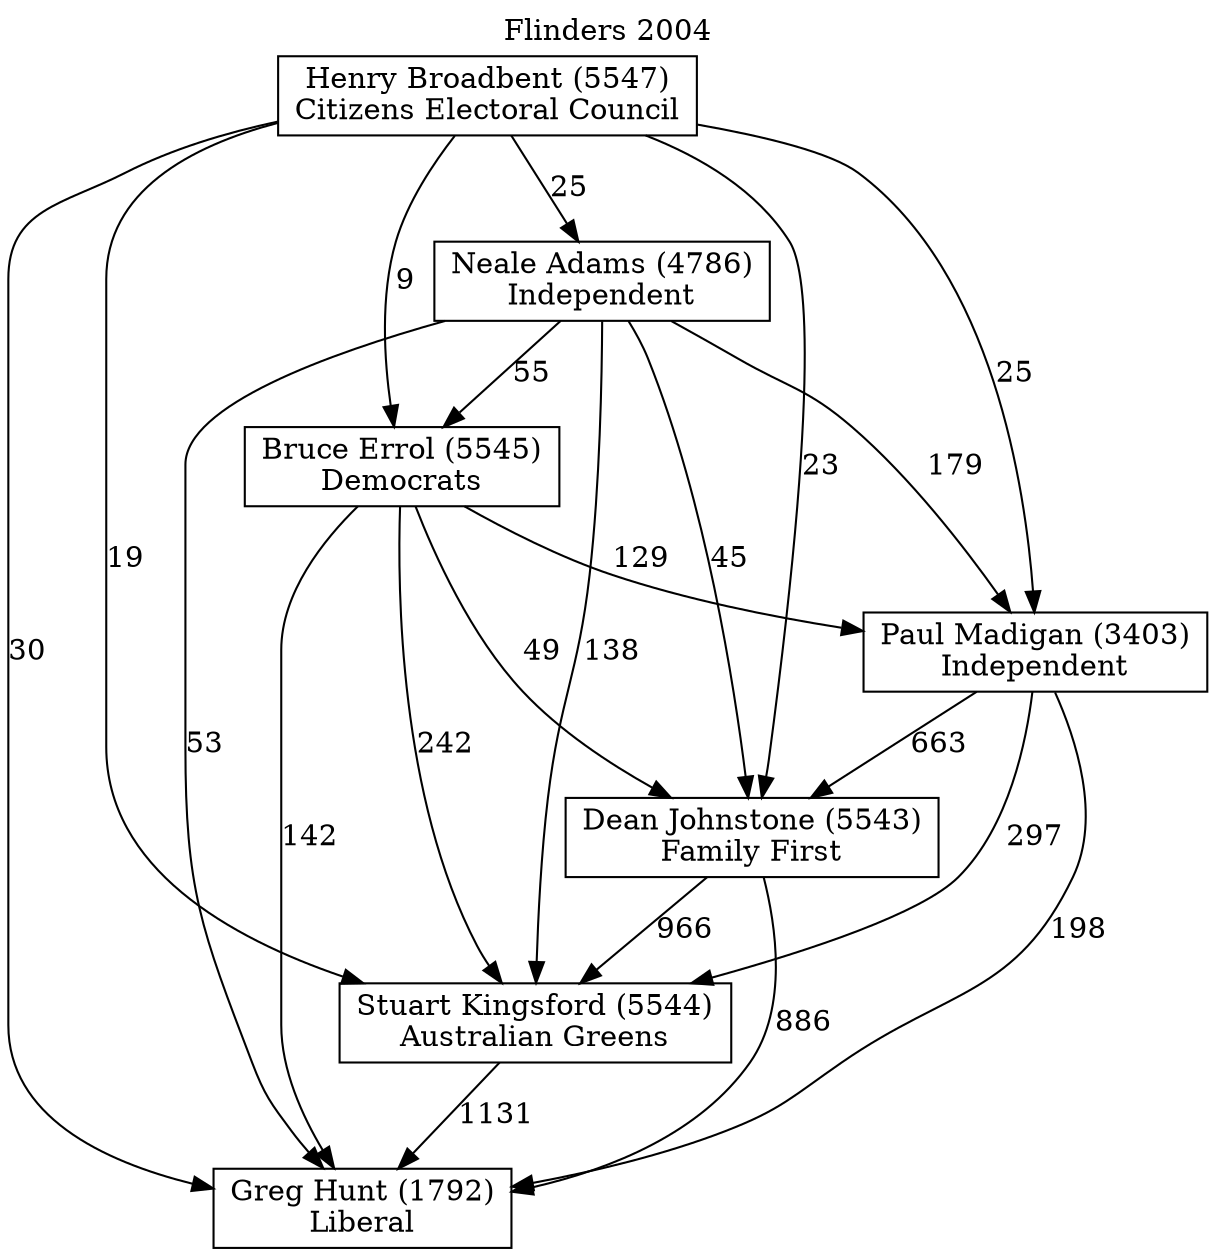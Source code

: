 // House preference flow
digraph "Greg Hunt (1792)_Flinders_2004" {
	graph [label="Flinders 2004" labelloc=t mclimit=10]
	node [shape=box]
	"Greg Hunt (1792)" [label="Greg Hunt (1792)
Liberal"]
	"Stuart Kingsford (5544)" [label="Stuart Kingsford (5544)
Australian Greens"]
	"Dean Johnstone (5543)" [label="Dean Johnstone (5543)
Family First"]
	"Paul Madigan (3403)" [label="Paul Madigan (3403)
Independent"]
	"Bruce Errol (5545)" [label="Bruce Errol (5545)
Democrats"]
	"Neale Adams (4786)" [label="Neale Adams (4786)
Independent"]
	"Henry Broadbent (5547)" [label="Henry Broadbent (5547)
Citizens Electoral Council"]
	"Stuart Kingsford (5544)" -> "Greg Hunt (1792)" [label=1131]
	"Dean Johnstone (5543)" -> "Stuart Kingsford (5544)" [label=966]
	"Paul Madigan (3403)" -> "Dean Johnstone (5543)" [label=663]
	"Bruce Errol (5545)" -> "Paul Madigan (3403)" [label=129]
	"Neale Adams (4786)" -> "Bruce Errol (5545)" [label=55]
	"Henry Broadbent (5547)" -> "Neale Adams (4786)" [label=25]
	"Dean Johnstone (5543)" -> "Greg Hunt (1792)" [label=886]
	"Paul Madigan (3403)" -> "Greg Hunt (1792)" [label=198]
	"Bruce Errol (5545)" -> "Greg Hunt (1792)" [label=142]
	"Neale Adams (4786)" -> "Greg Hunt (1792)" [label=53]
	"Henry Broadbent (5547)" -> "Greg Hunt (1792)" [label=30]
	"Henry Broadbent (5547)" -> "Bruce Errol (5545)" [label=9]
	"Neale Adams (4786)" -> "Paul Madigan (3403)" [label=179]
	"Henry Broadbent (5547)" -> "Paul Madigan (3403)" [label=25]
	"Bruce Errol (5545)" -> "Dean Johnstone (5543)" [label=49]
	"Neale Adams (4786)" -> "Dean Johnstone (5543)" [label=45]
	"Henry Broadbent (5547)" -> "Dean Johnstone (5543)" [label=23]
	"Paul Madigan (3403)" -> "Stuart Kingsford (5544)" [label=297]
	"Bruce Errol (5545)" -> "Stuart Kingsford (5544)" [label=242]
	"Neale Adams (4786)" -> "Stuart Kingsford (5544)" [label=138]
	"Henry Broadbent (5547)" -> "Stuart Kingsford (5544)" [label=19]
}
